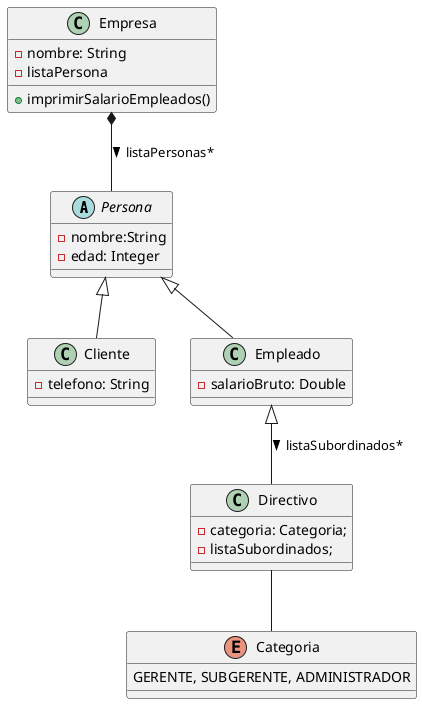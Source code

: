 @startuml
'https://plantuml.com/class-diagram

abstract class Persona {
    - nombre:String
    - edad: Integer
    }
class Empresa {
    - nombre: String
    - listaPersona
    + imprimirSalarioEmpleados()
    }
class Cliente{
    - telefono: String
}
class Directivo {
    - categoria: Categoria;
    - listaSubordinados;
}
class Empleado {
    - salarioBruto: Double
    }
enum Categoria {
    GERENTE, SUBGERENTE, ADMINISTRADOR
}

Persona <|-- Empleado
Persona <|-- Cliente

Empleado <|-- Directivo: listaSubordinados* >
Empresa *-- Persona: listaPersonas* >

Directivo -- Categoria

@enduml